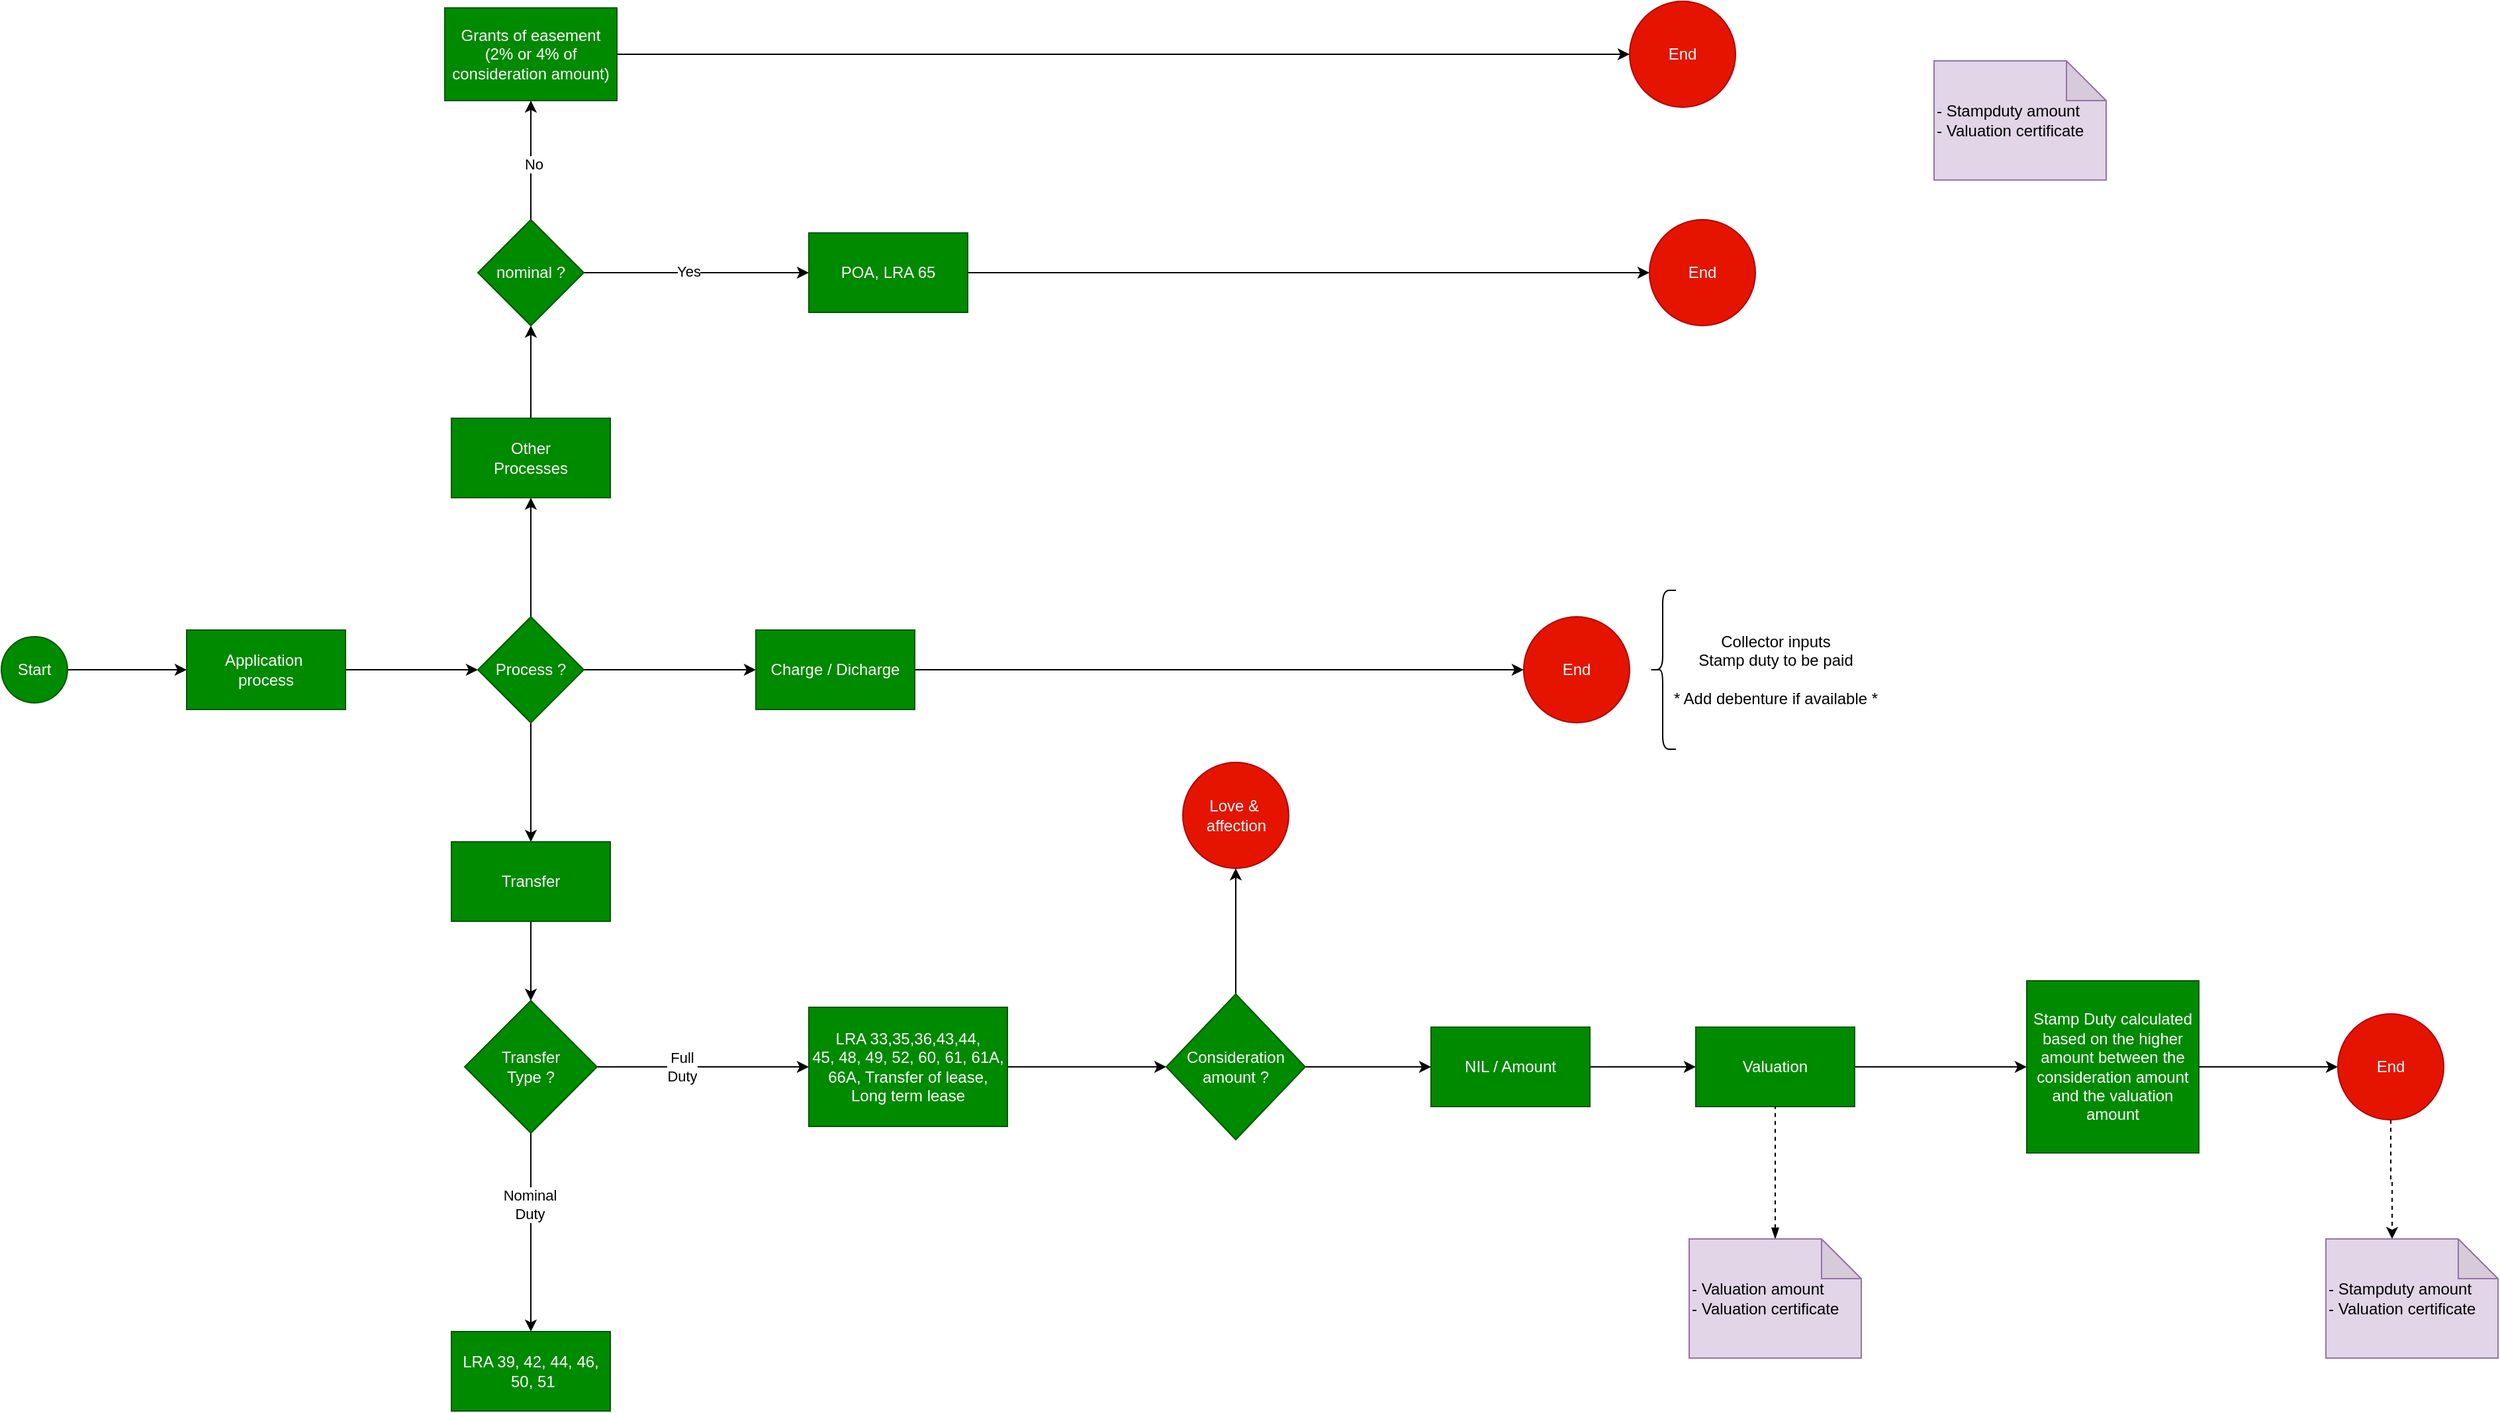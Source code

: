 <mxfile version="21.6.5" type="github">
  <diagram name="Page-1" id="wiHoxaamiO45fGIozESU">
    <mxGraphModel dx="1590" dy="1017" grid="1" gridSize="10" guides="1" tooltips="1" connect="1" arrows="1" fold="1" page="1" pageScale="1" pageWidth="850" pageHeight="1100" math="0" shadow="0">
      <root>
        <mxCell id="0" />
        <mxCell id="1" parent="0" />
        <mxCell id="bjcQ7HL3ElRiH-m9O8MQ-4" value="" style="edgeStyle=orthogonalEdgeStyle;rounded=0;orthogonalLoop=1;jettySize=auto;html=1;" edge="1" parent="1" source="bjcQ7HL3ElRiH-m9O8MQ-2" target="bjcQ7HL3ElRiH-m9O8MQ-3">
          <mxGeometry relative="1" as="geometry" />
        </mxCell>
        <mxCell id="bjcQ7HL3ElRiH-m9O8MQ-2" value="Start" style="ellipse;whiteSpace=wrap;html=1;aspect=fixed;fillColor=#008a00;fontColor=#ffffff;strokeColor=#005700;" vertex="1" parent="1">
          <mxGeometry x="30" y="495" width="50" height="50" as="geometry" />
        </mxCell>
        <mxCell id="bjcQ7HL3ElRiH-m9O8MQ-6" value="" style="edgeStyle=orthogonalEdgeStyle;rounded=0;orthogonalLoop=1;jettySize=auto;html=1;" edge="1" parent="1" source="bjcQ7HL3ElRiH-m9O8MQ-3" target="bjcQ7HL3ElRiH-m9O8MQ-5">
          <mxGeometry relative="1" as="geometry" />
        </mxCell>
        <mxCell id="bjcQ7HL3ElRiH-m9O8MQ-3" value="Application&amp;nbsp;&lt;br&gt;process" style="whiteSpace=wrap;html=1;fillColor=#008a00;strokeColor=#005700;fontColor=#ffffff;" vertex="1" parent="1">
          <mxGeometry x="170" y="490" width="120" height="60" as="geometry" />
        </mxCell>
        <mxCell id="bjcQ7HL3ElRiH-m9O8MQ-10" value="" style="edgeStyle=orthogonalEdgeStyle;rounded=0;orthogonalLoop=1;jettySize=auto;html=1;" edge="1" parent="1" source="bjcQ7HL3ElRiH-m9O8MQ-5" target="bjcQ7HL3ElRiH-m9O8MQ-9">
          <mxGeometry relative="1" as="geometry" />
        </mxCell>
        <mxCell id="bjcQ7HL3ElRiH-m9O8MQ-51" value="" style="edgeStyle=orthogonalEdgeStyle;rounded=0;orthogonalLoop=1;jettySize=auto;html=1;" edge="1" parent="1" source="bjcQ7HL3ElRiH-m9O8MQ-5" target="bjcQ7HL3ElRiH-m9O8MQ-50">
          <mxGeometry relative="1" as="geometry" />
        </mxCell>
        <mxCell id="bjcQ7HL3ElRiH-m9O8MQ-53" value="" style="edgeStyle=orthogonalEdgeStyle;rounded=0;orthogonalLoop=1;jettySize=auto;html=1;" edge="1" parent="1" source="bjcQ7HL3ElRiH-m9O8MQ-5" target="bjcQ7HL3ElRiH-m9O8MQ-52">
          <mxGeometry relative="1" as="geometry" />
        </mxCell>
        <mxCell id="bjcQ7HL3ElRiH-m9O8MQ-5" value="Process ?" style="rhombus;whiteSpace=wrap;html=1;fillColor=#008a00;strokeColor=#005700;fontColor=#ffffff;" vertex="1" parent="1">
          <mxGeometry x="390" y="480" width="80" height="80" as="geometry" />
        </mxCell>
        <mxCell id="bjcQ7HL3ElRiH-m9O8MQ-12" value="" style="edgeStyle=orthogonalEdgeStyle;rounded=0;orthogonalLoop=1;jettySize=auto;html=1;" edge="1" parent="1" source="bjcQ7HL3ElRiH-m9O8MQ-9" target="bjcQ7HL3ElRiH-m9O8MQ-11">
          <mxGeometry relative="1" as="geometry" />
        </mxCell>
        <mxCell id="bjcQ7HL3ElRiH-m9O8MQ-9" value="Transfer" style="whiteSpace=wrap;html=1;fillColor=#008a00;strokeColor=#005700;fontColor=#ffffff;" vertex="1" parent="1">
          <mxGeometry x="370" y="650" width="120" height="60" as="geometry" />
        </mxCell>
        <mxCell id="bjcQ7HL3ElRiH-m9O8MQ-16" value="" style="edgeStyle=orthogonalEdgeStyle;rounded=0;orthogonalLoop=1;jettySize=auto;html=1;" edge="1" parent="1" source="bjcQ7HL3ElRiH-m9O8MQ-11" target="bjcQ7HL3ElRiH-m9O8MQ-15">
          <mxGeometry relative="1" as="geometry" />
        </mxCell>
        <mxCell id="bjcQ7HL3ElRiH-m9O8MQ-17" value="Full&lt;br&gt;Duty" style="edgeLabel;html=1;align=center;verticalAlign=middle;resizable=0;points=[];" vertex="1" connectable="0" parent="bjcQ7HL3ElRiH-m9O8MQ-16">
          <mxGeometry x="-0.2" relative="1" as="geometry">
            <mxPoint as="offset" />
          </mxGeometry>
        </mxCell>
        <mxCell id="bjcQ7HL3ElRiH-m9O8MQ-19" value="" style="edgeStyle=orthogonalEdgeStyle;rounded=0;orthogonalLoop=1;jettySize=auto;html=1;" edge="1" parent="1" source="bjcQ7HL3ElRiH-m9O8MQ-11" target="bjcQ7HL3ElRiH-m9O8MQ-18">
          <mxGeometry relative="1" as="geometry" />
        </mxCell>
        <mxCell id="bjcQ7HL3ElRiH-m9O8MQ-20" value="Nominal&lt;br&gt;Duty" style="edgeLabel;html=1;align=center;verticalAlign=middle;resizable=0;points=[];" vertex="1" connectable="0" parent="bjcQ7HL3ElRiH-m9O8MQ-19">
          <mxGeometry x="-0.289" y="-1" relative="1" as="geometry">
            <mxPoint as="offset" />
          </mxGeometry>
        </mxCell>
        <mxCell id="bjcQ7HL3ElRiH-m9O8MQ-11" value="Transfer&lt;br&gt;Type ?" style="rhombus;whiteSpace=wrap;html=1;fillColor=#008a00;strokeColor=#005700;fontColor=#ffffff;" vertex="1" parent="1">
          <mxGeometry x="380" y="770" width="100" height="100" as="geometry" />
        </mxCell>
        <mxCell id="bjcQ7HL3ElRiH-m9O8MQ-22" value="" style="edgeStyle=orthogonalEdgeStyle;rounded=0;orthogonalLoop=1;jettySize=auto;html=1;" edge="1" parent="1" source="bjcQ7HL3ElRiH-m9O8MQ-15" target="bjcQ7HL3ElRiH-m9O8MQ-21">
          <mxGeometry relative="1" as="geometry" />
        </mxCell>
        <mxCell id="bjcQ7HL3ElRiH-m9O8MQ-15" value="LRA 33,35,36,43,44,&lt;br&gt;45, 48, 49, 52, 60, 61, 61A, 66A, Transfer of lease, Long term lease" style="whiteSpace=wrap;html=1;fillColor=#008a00;strokeColor=#005700;fontColor=#ffffff;" vertex="1" parent="1">
          <mxGeometry x="640" y="775" width="150" height="90" as="geometry" />
        </mxCell>
        <mxCell id="bjcQ7HL3ElRiH-m9O8MQ-18" value="LRA 39, 42, 44, 46,&lt;br&gt;&amp;nbsp;50, 51" style="whiteSpace=wrap;html=1;fillColor=#008a00;strokeColor=#005700;fontColor=#ffffff;" vertex="1" parent="1">
          <mxGeometry x="370" y="1020" width="120" height="60" as="geometry" />
        </mxCell>
        <mxCell id="bjcQ7HL3ElRiH-m9O8MQ-24" value="" style="edgeStyle=orthogonalEdgeStyle;rounded=0;orthogonalLoop=1;jettySize=auto;html=1;" edge="1" parent="1" source="bjcQ7HL3ElRiH-m9O8MQ-21" target="bjcQ7HL3ElRiH-m9O8MQ-23">
          <mxGeometry relative="1" as="geometry" />
        </mxCell>
        <mxCell id="bjcQ7HL3ElRiH-m9O8MQ-26" value="" style="edgeStyle=orthogonalEdgeStyle;rounded=0;orthogonalLoop=1;jettySize=auto;html=1;" edge="1" parent="1" source="bjcQ7HL3ElRiH-m9O8MQ-21" target="bjcQ7HL3ElRiH-m9O8MQ-25">
          <mxGeometry relative="1" as="geometry" />
        </mxCell>
        <mxCell id="bjcQ7HL3ElRiH-m9O8MQ-21" value="Consideration&lt;br&gt;amount ?" style="rhombus;whiteSpace=wrap;html=1;fillColor=#008a00;strokeColor=#005700;fontColor=#ffffff;" vertex="1" parent="1">
          <mxGeometry x="910" y="765" width="105" height="110" as="geometry" />
        </mxCell>
        <mxCell id="bjcQ7HL3ElRiH-m9O8MQ-28" value="" style="edgeStyle=orthogonalEdgeStyle;rounded=0;orthogonalLoop=1;jettySize=auto;html=1;" edge="1" parent="1" source="bjcQ7HL3ElRiH-m9O8MQ-23" target="bjcQ7HL3ElRiH-m9O8MQ-27">
          <mxGeometry relative="1" as="geometry" />
        </mxCell>
        <mxCell id="bjcQ7HL3ElRiH-m9O8MQ-23" value="NIL / Amount" style="whiteSpace=wrap;html=1;fillColor=#008a00;strokeColor=#005700;fontColor=#ffffff;" vertex="1" parent="1">
          <mxGeometry x="1110" y="790" width="120" height="60" as="geometry" />
        </mxCell>
        <mxCell id="bjcQ7HL3ElRiH-m9O8MQ-25" value="Love &amp;amp;&amp;nbsp;&lt;br&gt;affection" style="ellipse;whiteSpace=wrap;html=1;fillColor=#e51400;strokeColor=#B20000;fontColor=#ffffff;" vertex="1" parent="1">
          <mxGeometry x="922.5" y="590" width="80" height="80" as="geometry" />
        </mxCell>
        <mxCell id="bjcQ7HL3ElRiH-m9O8MQ-34" value="" style="edgeStyle=orthogonalEdgeStyle;rounded=0;orthogonalLoop=1;jettySize=auto;html=1;" edge="1" parent="1" source="bjcQ7HL3ElRiH-m9O8MQ-27" target="bjcQ7HL3ElRiH-m9O8MQ-33">
          <mxGeometry relative="1" as="geometry" />
        </mxCell>
        <mxCell id="bjcQ7HL3ElRiH-m9O8MQ-27" value="Valuation" style="whiteSpace=wrap;html=1;fillColor=#008a00;strokeColor=#005700;fontColor=#ffffff;" vertex="1" parent="1">
          <mxGeometry x="1310" y="790" width="120" height="60" as="geometry" />
        </mxCell>
        <mxCell id="bjcQ7HL3ElRiH-m9O8MQ-32" style="edgeStyle=orthogonalEdgeStyle;rounded=0;orthogonalLoop=1;jettySize=auto;html=1;entryX=0.5;entryY=1;entryDx=0;entryDy=0;dashed=1;startArrow=blockThin;startFill=1;endArrow=none;endFill=0;" edge="1" parent="1" source="bjcQ7HL3ElRiH-m9O8MQ-31" target="bjcQ7HL3ElRiH-m9O8MQ-27">
          <mxGeometry relative="1" as="geometry" />
        </mxCell>
        <mxCell id="bjcQ7HL3ElRiH-m9O8MQ-31" value="- Valuation amount&lt;br&gt;- Valuation certificate" style="shape=note;whiteSpace=wrap;html=1;backgroundOutline=1;darkOpacity=0.05;fillColor=#e1d5e7;strokeColor=#9673a6;align=left;" vertex="1" parent="1">
          <mxGeometry x="1305" y="950" width="130" height="90" as="geometry" />
        </mxCell>
        <mxCell id="bjcQ7HL3ElRiH-m9O8MQ-37" value="" style="edgeStyle=orthogonalEdgeStyle;rounded=0;orthogonalLoop=1;jettySize=auto;html=1;" edge="1" parent="1" source="bjcQ7HL3ElRiH-m9O8MQ-33" target="bjcQ7HL3ElRiH-m9O8MQ-36">
          <mxGeometry relative="1" as="geometry" />
        </mxCell>
        <mxCell id="bjcQ7HL3ElRiH-m9O8MQ-33" value="Stamp Duty calculated based on the higher amount between the consideration amount and the valuation amount" style="whiteSpace=wrap;html=1;fillColor=#008a00;strokeColor=#005700;fontColor=#ffffff;" vertex="1" parent="1">
          <mxGeometry x="1560" y="755" width="130" height="130" as="geometry" />
        </mxCell>
        <mxCell id="bjcQ7HL3ElRiH-m9O8MQ-39" style="edgeStyle=orthogonalEdgeStyle;rounded=0;orthogonalLoop=1;jettySize=auto;html=1;entryX=0;entryY=0;entryDx=50;entryDy=0;entryPerimeter=0;dashed=1;" edge="1" parent="1" source="bjcQ7HL3ElRiH-m9O8MQ-36" target="bjcQ7HL3ElRiH-m9O8MQ-38">
          <mxGeometry relative="1" as="geometry" />
        </mxCell>
        <mxCell id="bjcQ7HL3ElRiH-m9O8MQ-36" value="End" style="ellipse;whiteSpace=wrap;html=1;fillColor=#e51400;strokeColor=#B20000;fontColor=#ffffff;" vertex="1" parent="1">
          <mxGeometry x="1795" y="780" width="80" height="80" as="geometry" />
        </mxCell>
        <mxCell id="bjcQ7HL3ElRiH-m9O8MQ-38" value="- Stampduty amount&lt;br&gt;- Valuation certificate" style="shape=note;whiteSpace=wrap;html=1;backgroundOutline=1;darkOpacity=0.05;fillColor=#e1d5e7;strokeColor=#9673a6;align=left;" vertex="1" parent="1">
          <mxGeometry x="1786" y="950" width="130" height="90" as="geometry" />
        </mxCell>
        <mxCell id="bjcQ7HL3ElRiH-m9O8MQ-55" value="" style="edgeStyle=orthogonalEdgeStyle;rounded=0;orthogonalLoop=1;jettySize=auto;html=1;" edge="1" parent="1" source="bjcQ7HL3ElRiH-m9O8MQ-50" target="bjcQ7HL3ElRiH-m9O8MQ-54">
          <mxGeometry relative="1" as="geometry" />
        </mxCell>
        <mxCell id="bjcQ7HL3ElRiH-m9O8MQ-50" value="Other&lt;br&gt;Processes" style="whiteSpace=wrap;html=1;fillColor=#008a00;strokeColor=#005700;fontColor=#ffffff;" vertex="1" parent="1">
          <mxGeometry x="370" y="330" width="120" height="60" as="geometry" />
        </mxCell>
        <mxCell id="bjcQ7HL3ElRiH-m9O8MQ-63" value="" style="edgeStyle=orthogonalEdgeStyle;rounded=0;orthogonalLoop=1;jettySize=auto;html=1;entryX=0;entryY=0.5;entryDx=0;entryDy=0;" edge="1" parent="1" source="bjcQ7HL3ElRiH-m9O8MQ-52" target="bjcQ7HL3ElRiH-m9O8MQ-68">
          <mxGeometry relative="1" as="geometry">
            <mxPoint x="820" y="520" as="targetPoint" />
          </mxGeometry>
        </mxCell>
        <mxCell id="bjcQ7HL3ElRiH-m9O8MQ-52" value="Charge / Dicharge" style="whiteSpace=wrap;html=1;fillColor=#008a00;strokeColor=#005700;fontColor=#ffffff;" vertex="1" parent="1">
          <mxGeometry x="600" y="490" width="120" height="60" as="geometry" />
        </mxCell>
        <mxCell id="bjcQ7HL3ElRiH-m9O8MQ-57" value="" style="edgeStyle=orthogonalEdgeStyle;rounded=0;orthogonalLoop=1;jettySize=auto;html=1;" edge="1" parent="1" source="bjcQ7HL3ElRiH-m9O8MQ-54" target="bjcQ7HL3ElRiH-m9O8MQ-56">
          <mxGeometry relative="1" as="geometry" />
        </mxCell>
        <mxCell id="bjcQ7HL3ElRiH-m9O8MQ-58" value="Yes" style="edgeLabel;html=1;align=center;verticalAlign=middle;resizable=0;points=[];" vertex="1" connectable="0" parent="bjcQ7HL3ElRiH-m9O8MQ-57">
          <mxGeometry x="-0.075" y="1" relative="1" as="geometry">
            <mxPoint as="offset" />
          </mxGeometry>
        </mxCell>
        <mxCell id="bjcQ7HL3ElRiH-m9O8MQ-60" value="" style="edgeStyle=orthogonalEdgeStyle;rounded=0;orthogonalLoop=1;jettySize=auto;html=1;" edge="1" parent="1" source="bjcQ7HL3ElRiH-m9O8MQ-54" target="bjcQ7HL3ElRiH-m9O8MQ-59">
          <mxGeometry relative="1" as="geometry" />
        </mxCell>
        <mxCell id="bjcQ7HL3ElRiH-m9O8MQ-61" value="No" style="edgeLabel;html=1;align=center;verticalAlign=middle;resizable=0;points=[];" vertex="1" connectable="0" parent="bjcQ7HL3ElRiH-m9O8MQ-60">
          <mxGeometry x="-0.057" y="-2" relative="1" as="geometry">
            <mxPoint as="offset" />
          </mxGeometry>
        </mxCell>
        <mxCell id="bjcQ7HL3ElRiH-m9O8MQ-54" value="nominal ?" style="rhombus;whiteSpace=wrap;html=1;fillColor=#008a00;strokeColor=#005700;fontColor=#ffffff;" vertex="1" parent="1">
          <mxGeometry x="390" y="180" width="80" height="80" as="geometry" />
        </mxCell>
        <mxCell id="bjcQ7HL3ElRiH-m9O8MQ-75" value="" style="edgeStyle=orthogonalEdgeStyle;rounded=0;orthogonalLoop=1;jettySize=auto;html=1;" edge="1" parent="1" source="bjcQ7HL3ElRiH-m9O8MQ-56" target="bjcQ7HL3ElRiH-m9O8MQ-74">
          <mxGeometry relative="1" as="geometry" />
        </mxCell>
        <mxCell id="bjcQ7HL3ElRiH-m9O8MQ-56" value="POA, LRA 65" style="whiteSpace=wrap;html=1;fillColor=#008a00;strokeColor=#005700;fontColor=#ffffff;" vertex="1" parent="1">
          <mxGeometry x="640" y="190" width="120" height="60" as="geometry" />
        </mxCell>
        <mxCell id="bjcQ7HL3ElRiH-m9O8MQ-73" value="" style="edgeStyle=orthogonalEdgeStyle;rounded=0;orthogonalLoop=1;jettySize=auto;html=1;" edge="1" parent="1" source="bjcQ7HL3ElRiH-m9O8MQ-59" target="bjcQ7HL3ElRiH-m9O8MQ-72">
          <mxGeometry relative="1" as="geometry" />
        </mxCell>
        <mxCell id="bjcQ7HL3ElRiH-m9O8MQ-59" value="Grants of easement&lt;br&gt;(2% or 4% of consideration amount)" style="whiteSpace=wrap;html=1;fillColor=#008a00;strokeColor=#005700;fontColor=#ffffff;" vertex="1" parent="1">
          <mxGeometry x="365" y="20" width="130" height="70" as="geometry" />
        </mxCell>
        <mxCell id="bjcQ7HL3ElRiH-m9O8MQ-68" value="End" style="ellipse;whiteSpace=wrap;html=1;fillColor=#e51400;strokeColor=#B20000;fontColor=#ffffff;" vertex="1" parent="1">
          <mxGeometry x="1180" y="480" width="80" height="80" as="geometry" />
        </mxCell>
        <mxCell id="bjcQ7HL3ElRiH-m9O8MQ-70" value="" style="shape=curlyBracket;whiteSpace=wrap;html=1;rounded=1;labelPosition=left;verticalLabelPosition=middle;align=right;verticalAlign=middle;" vertex="1" parent="1">
          <mxGeometry x="1275" y="460" width="20" height="120" as="geometry" />
        </mxCell>
        <mxCell id="bjcQ7HL3ElRiH-m9O8MQ-71" value="Collector inputs&lt;br&gt;Stamp duty to be paid&lt;br&gt;&lt;br&gt;&lt;div style=&quot;text-align: left;&quot;&gt;* Add debenture if available *&lt;/div&gt;" style="text;html=1;align=center;verticalAlign=middle;resizable=0;points=[];autosize=1;strokeColor=none;fillColor=none;" vertex="1" parent="1">
          <mxGeometry x="1280" y="485" width="180" height="70" as="geometry" />
        </mxCell>
        <mxCell id="bjcQ7HL3ElRiH-m9O8MQ-72" value="End" style="ellipse;whiteSpace=wrap;html=1;fillColor=#e51400;strokeColor=#B20000;fontColor=#ffffff;" vertex="1" parent="1">
          <mxGeometry x="1260" y="15" width="80" height="80" as="geometry" />
        </mxCell>
        <mxCell id="bjcQ7HL3ElRiH-m9O8MQ-74" value="End" style="ellipse;whiteSpace=wrap;html=1;fillColor=#e51400;strokeColor=#B20000;fontColor=#ffffff;" vertex="1" parent="1">
          <mxGeometry x="1275" y="180" width="80" height="80" as="geometry" />
        </mxCell>
        <mxCell id="bjcQ7HL3ElRiH-m9O8MQ-76" value="- Stampduty amount&lt;br&gt;- Valuation certificate" style="shape=note;whiteSpace=wrap;html=1;backgroundOutline=1;darkOpacity=0.05;fillColor=#e1d5e7;strokeColor=#9673a6;align=left;" vertex="1" parent="1">
          <mxGeometry x="1490" y="60" width="130" height="90" as="geometry" />
        </mxCell>
      </root>
    </mxGraphModel>
  </diagram>
</mxfile>
